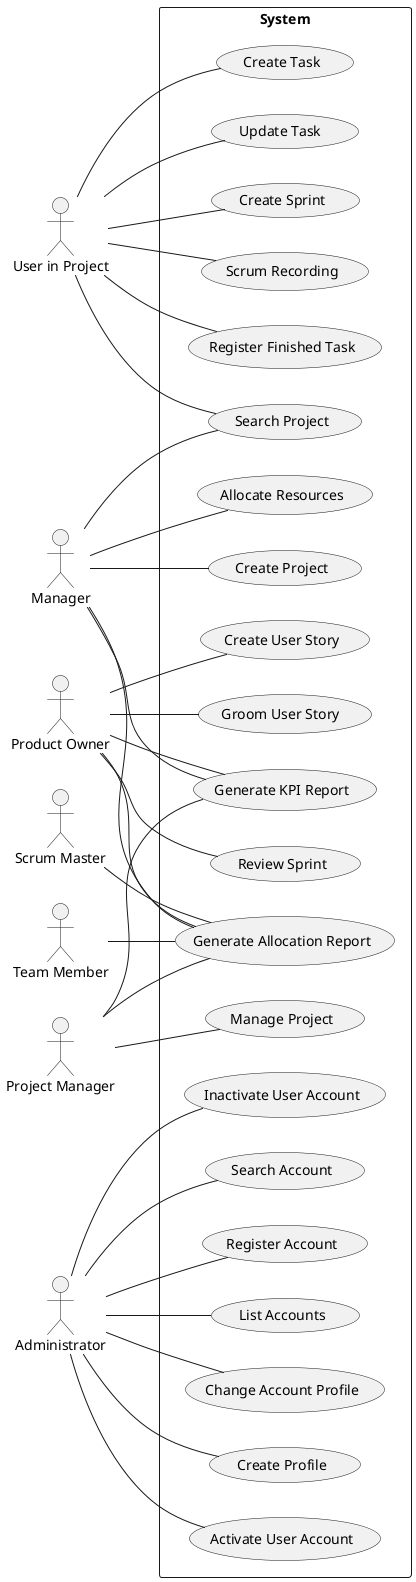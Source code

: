 @startuml

left to right direction
actor "Scrum Master" as scrum
actor "User in Project" as usr
actor "Manager" as mg
actor "Product Owner" as po
actor "Team Member" as tm
actor "Project Manager" as pm
actor "Administrator" as admin



rectangle System {
  usecase "Create Project" as UC1
  usecase "Manage Project" as UC2
  usecase "Search Project" as UC3
  usecase "List Accounts" as UC4
  usecase "Create User Story" as UC5
  usecase "Groom User Story " as UC6
  usecase "Review Sprint" as UC7
  usecase "Create Task" as UC8
  usecase "Update Task " as UC9
  usecase "Allocate Resources" as UC10
  usecase "Generate Allocation Report" as UC11
  usecase "Generate KPI Report" as UC12
  usecase "Create Sprint" as UC13
  usecase "Scrum Recording" as UC14
  usecase "Search Account" as UC15
  usecase "Register Account" as UC16
  usecase "Change Account Profile" as UC17
  usecase "Create Profile" as UC18
  usecase "Activate User Account" as UC19
  usecase "Inactivate User Account" as UC20
  usecase "Register Finished Task" as UC21

}

mg -- UC1
pm -- UC2
mg -- UC3
usr -- UC3
admin -- UC4
po -- UC5
po -- UC6
po -- UC7
usr -- UC8
usr -- UC9
mg -- UC10
mg -- UC11
pm -- UC11
po -- UC11
scrum -- UC11
tm -- UC11
mg -- UC12
pm -- UC12
po -- UC12
usr -- UC13
usr -- UC14
admin -- UC15
admin -- UC16
admin -- UC17
admin -- UC18
admin -- UC19
admin -- UC20
usr -- UC21

@enduml
